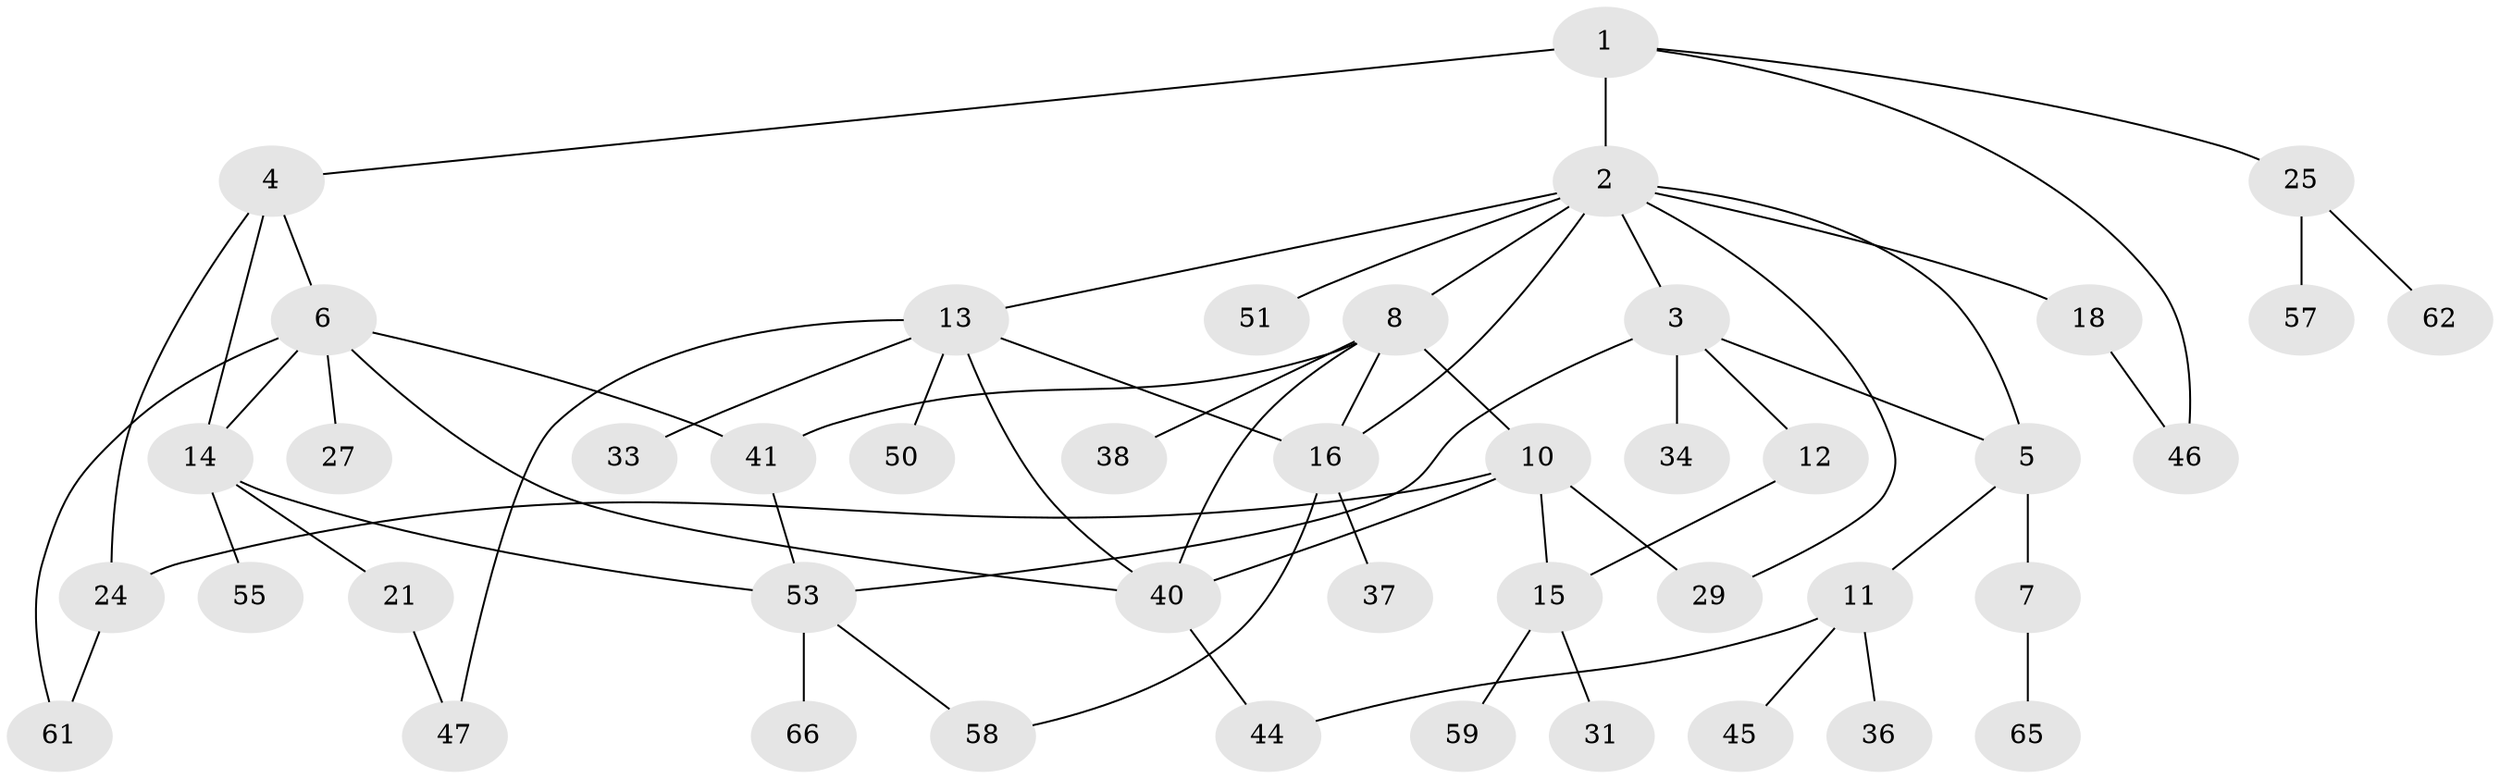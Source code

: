 // Generated by graph-tools (version 1.1) at 2025/51/02/27/25 19:51:38]
// undirected, 44 vertices, 61 edges
graph export_dot {
graph [start="1"]
  node [color=gray90,style=filled];
  1 [super="+54"];
  2 [super="+22"];
  3 [super="+28"];
  4 [super="+9"];
  5 [super="+49"];
  6 [super="+19"];
  7 [super="+43"];
  8 [super="+17"];
  10;
  11 [super="+30"];
  12;
  13 [super="+32"];
  14 [super="+39"];
  15 [super="+20"];
  16 [super="+35"];
  18;
  21 [super="+23"];
  24 [super="+48"];
  25 [super="+26"];
  27;
  29 [super="+60"];
  31;
  33 [super="+42"];
  34;
  36;
  37 [super="+67"];
  38;
  40 [super="+52"];
  41;
  44;
  45;
  46;
  47 [super="+56"];
  50;
  51 [super="+63"];
  53 [super="+64"];
  55;
  57;
  58;
  59;
  61;
  62;
  65;
  66;
  1 -- 2 [weight=2];
  1 -- 4;
  1 -- 25;
  1 -- 46;
  2 -- 3;
  2 -- 5;
  2 -- 8;
  2 -- 13;
  2 -- 18;
  2 -- 16;
  2 -- 51 [weight=2];
  2 -- 29;
  3 -- 12;
  3 -- 34;
  3 -- 53;
  3 -- 5;
  4 -- 6;
  4 -- 24;
  4 -- 14;
  5 -- 7;
  5 -- 11;
  6 -- 14;
  6 -- 41;
  6 -- 40;
  6 -- 27;
  6 -- 61;
  7 -- 65;
  8 -- 10;
  8 -- 16;
  8 -- 38;
  8 -- 41;
  8 -- 40;
  10 -- 29;
  10 -- 15;
  10 -- 24;
  10 -- 40;
  11 -- 45;
  11 -- 44;
  11 -- 36;
  12 -- 15;
  13 -- 16;
  13 -- 33;
  13 -- 50;
  13 -- 40;
  13 -- 47;
  14 -- 21;
  14 -- 53;
  14 -- 55;
  15 -- 31;
  15 -- 59;
  16 -- 37;
  16 -- 58;
  18 -- 46;
  21 -- 47;
  24 -- 61;
  25 -- 57;
  25 -- 62;
  40 -- 44;
  41 -- 53;
  53 -- 66;
  53 -- 58;
}
